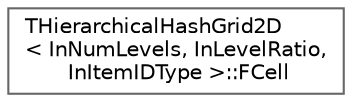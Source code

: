 digraph "Graphical Class Hierarchy"
{
 // INTERACTIVE_SVG=YES
 // LATEX_PDF_SIZE
  bgcolor="transparent";
  edge [fontname=Helvetica,fontsize=10,labelfontname=Helvetica,labelfontsize=10];
  node [fontname=Helvetica,fontsize=10,shape=box,height=0.2,width=0.4];
  rankdir="LR";
  Node0 [id="Node000000",label="THierarchicalHashGrid2D\l\< InNumLevels, InLevelRatio,\l InItemIDType \>::FCell",height=0.2,width=0.4,color="grey40", fillcolor="white", style="filled",URL="$dd/dd7/structTHierarchicalHashGrid2D_1_1FCell.html",tooltip="Ratio in cells between consecutive levels."];
}
